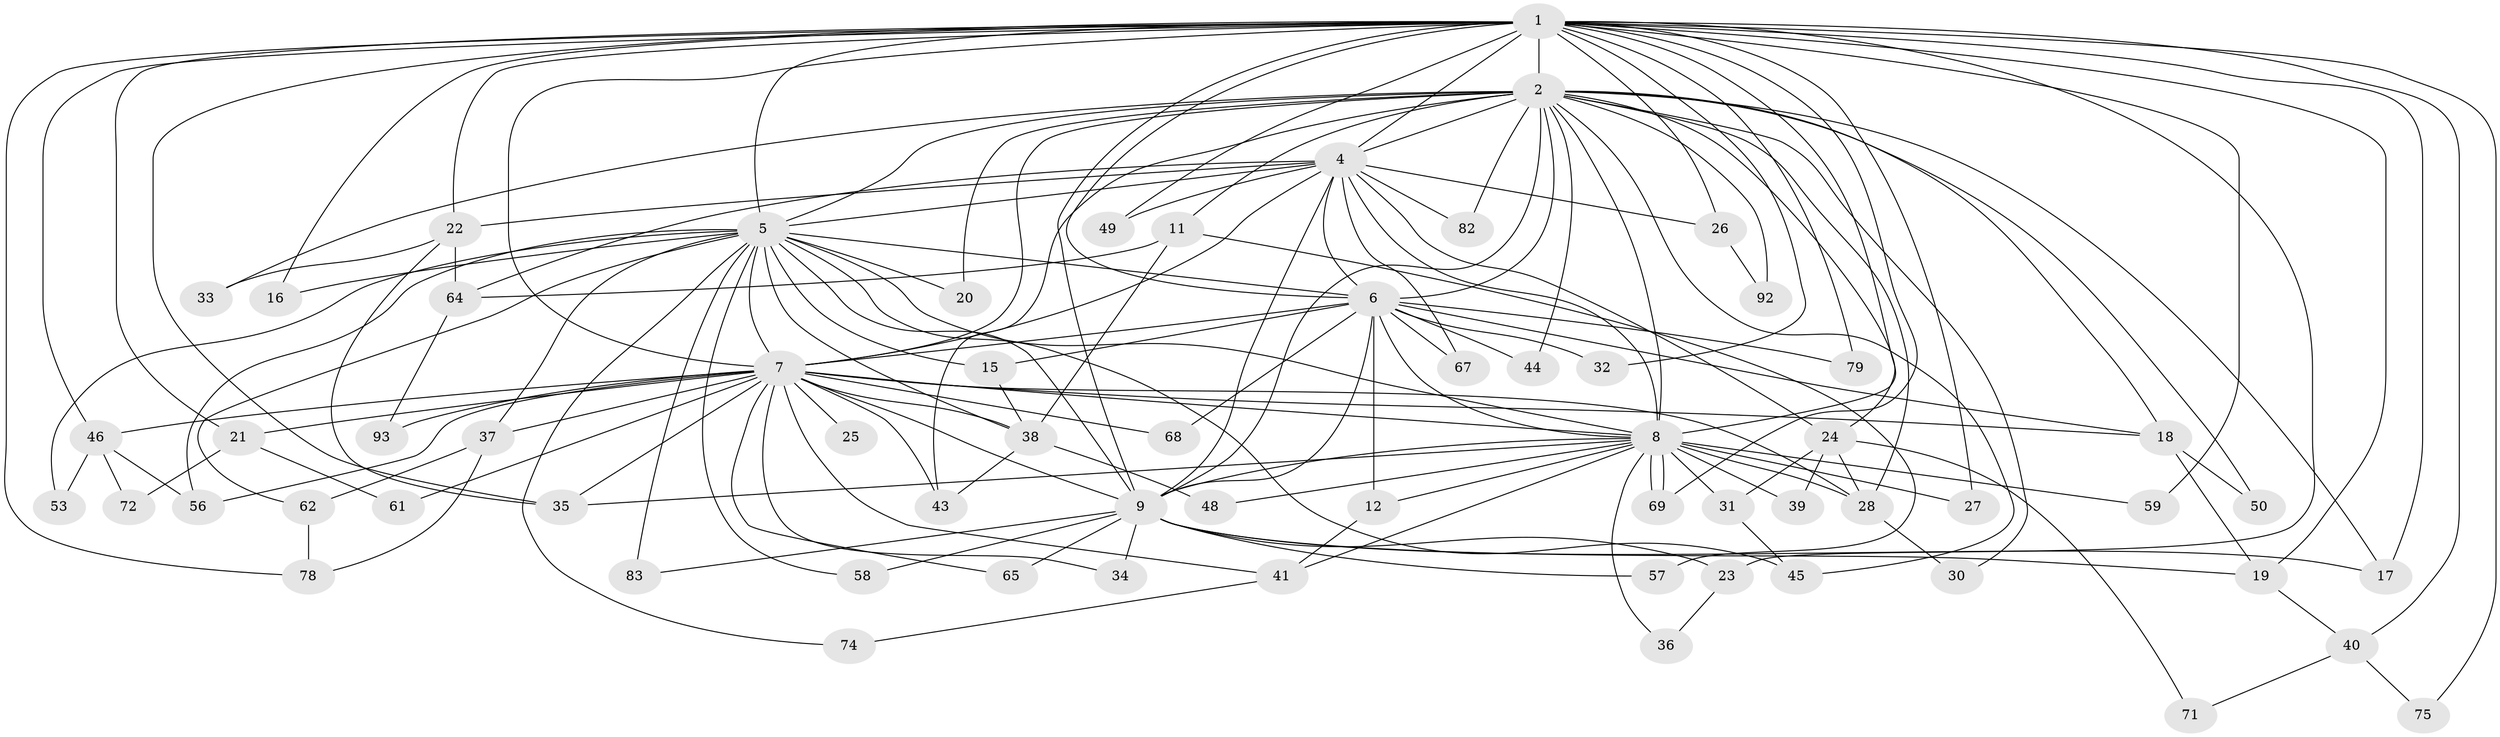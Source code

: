 // original degree distribution, {19: 0.010752688172043012, 15: 0.010752688172043012, 21: 0.03225806451612903, 16: 0.010752688172043012, 22: 0.010752688172043012, 18: 0.010752688172043012, 17: 0.010752688172043012, 20: 0.010752688172043012, 5: 0.053763440860215055, 3: 0.20430107526881722, 10: 0.010752688172043012, 2: 0.5161290322580645, 4: 0.08602150537634409, 6: 0.021505376344086023}
// Generated by graph-tools (version 1.1) at 2025/41/03/06/25 10:41:34]
// undirected, 65 vertices, 156 edges
graph export_dot {
graph [start="1"]
  node [color=gray90,style=filled];
  1 [super="+3"];
  2 [super="+10"];
  4 [super="+76"];
  5 [super="+29"];
  6 [super="+66"];
  7 [super="+13"];
  8 [super="+14"];
  9 [super="+51"];
  11;
  12;
  15 [super="+55"];
  16;
  17 [super="+60"];
  18 [super="+85"];
  19;
  20;
  21;
  22 [super="+91"];
  23 [super="+77"];
  24 [super="+73"];
  25;
  26;
  27 [super="+86"];
  28 [super="+42"];
  30;
  31;
  32 [super="+90"];
  33;
  34;
  35 [super="+54"];
  36;
  37 [super="+87"];
  38 [super="+47"];
  39;
  40;
  41 [super="+70"];
  43 [super="+81"];
  44;
  45 [super="+52"];
  46 [super="+88"];
  48;
  49;
  50;
  53;
  56 [super="+80"];
  57;
  58;
  59 [super="+63"];
  61;
  62;
  64 [super="+84"];
  65;
  67;
  68;
  69 [super="+89"];
  71;
  72;
  74;
  75;
  78;
  79;
  82;
  83;
  92;
  93;
  1 -- 2 [weight=4];
  1 -- 4 [weight=2];
  1 -- 5 [weight=2];
  1 -- 6 [weight=2];
  1 -- 7 [weight=2];
  1 -- 8 [weight=2];
  1 -- 9 [weight=2];
  1 -- 17;
  1 -- 19;
  1 -- 21;
  1 -- 22;
  1 -- 23 [weight=2];
  1 -- 27 [weight=2];
  1 -- 40;
  1 -- 79;
  1 -- 75;
  1 -- 78;
  1 -- 16;
  1 -- 26;
  1 -- 32 [weight=2];
  1 -- 49;
  1 -- 59 [weight=2];
  1 -- 69;
  1 -- 35;
  1 -- 46;
  2 -- 4 [weight=2];
  2 -- 5 [weight=2];
  2 -- 6 [weight=3];
  2 -- 7 [weight=3];
  2 -- 8 [weight=2];
  2 -- 9 [weight=2];
  2 -- 33;
  2 -- 45;
  2 -- 50;
  2 -- 92;
  2 -- 11;
  2 -- 18;
  2 -- 82;
  2 -- 20;
  2 -- 24;
  2 -- 28;
  2 -- 30;
  2 -- 43;
  2 -- 44;
  2 -- 17;
  4 -- 5 [weight=2];
  4 -- 6;
  4 -- 7;
  4 -- 8;
  4 -- 9;
  4 -- 22;
  4 -- 24;
  4 -- 26;
  4 -- 49;
  4 -- 67;
  4 -- 82;
  4 -- 64;
  5 -- 6;
  5 -- 7;
  5 -- 8;
  5 -- 9;
  5 -- 15;
  5 -- 16;
  5 -- 20;
  5 -- 38;
  5 -- 56;
  5 -- 58;
  5 -- 62;
  5 -- 74;
  5 -- 83;
  5 -- 37;
  5 -- 53;
  5 -- 45;
  6 -- 7;
  6 -- 8;
  6 -- 9;
  6 -- 12;
  6 -- 15;
  6 -- 32;
  6 -- 44;
  6 -- 67;
  6 -- 68;
  6 -- 79;
  6 -- 18;
  7 -- 8 [weight=2];
  7 -- 9;
  7 -- 18;
  7 -- 21;
  7 -- 25 [weight=2];
  7 -- 28;
  7 -- 35;
  7 -- 46 [weight=2];
  7 -- 56;
  7 -- 61;
  7 -- 65;
  7 -- 38;
  7 -- 34;
  7 -- 68;
  7 -- 37;
  7 -- 41;
  7 -- 43;
  7 -- 93;
  8 -- 9;
  8 -- 12;
  8 -- 27;
  8 -- 31;
  8 -- 36;
  8 -- 39;
  8 -- 41;
  8 -- 48;
  8 -- 59;
  8 -- 69;
  8 -- 69;
  8 -- 28;
  8 -- 35;
  9 -- 17;
  9 -- 34;
  9 -- 57;
  9 -- 58;
  9 -- 65;
  9 -- 83;
  9 -- 19;
  9 -- 23;
  11 -- 38;
  11 -- 57;
  11 -- 64;
  12 -- 41;
  15 -- 38;
  18 -- 19;
  18 -- 50;
  19 -- 40;
  21 -- 61;
  21 -- 72;
  22 -- 33;
  22 -- 64;
  22 -- 35;
  23 -- 36;
  24 -- 31;
  24 -- 39;
  24 -- 71;
  24 -- 28;
  26 -- 92;
  28 -- 30;
  31 -- 45;
  37 -- 62;
  37 -- 78;
  38 -- 48;
  38 -- 43;
  40 -- 71;
  40 -- 75;
  41 -- 74;
  46 -- 53;
  46 -- 72;
  46 -- 56;
  62 -- 78;
  64 -- 93;
}
